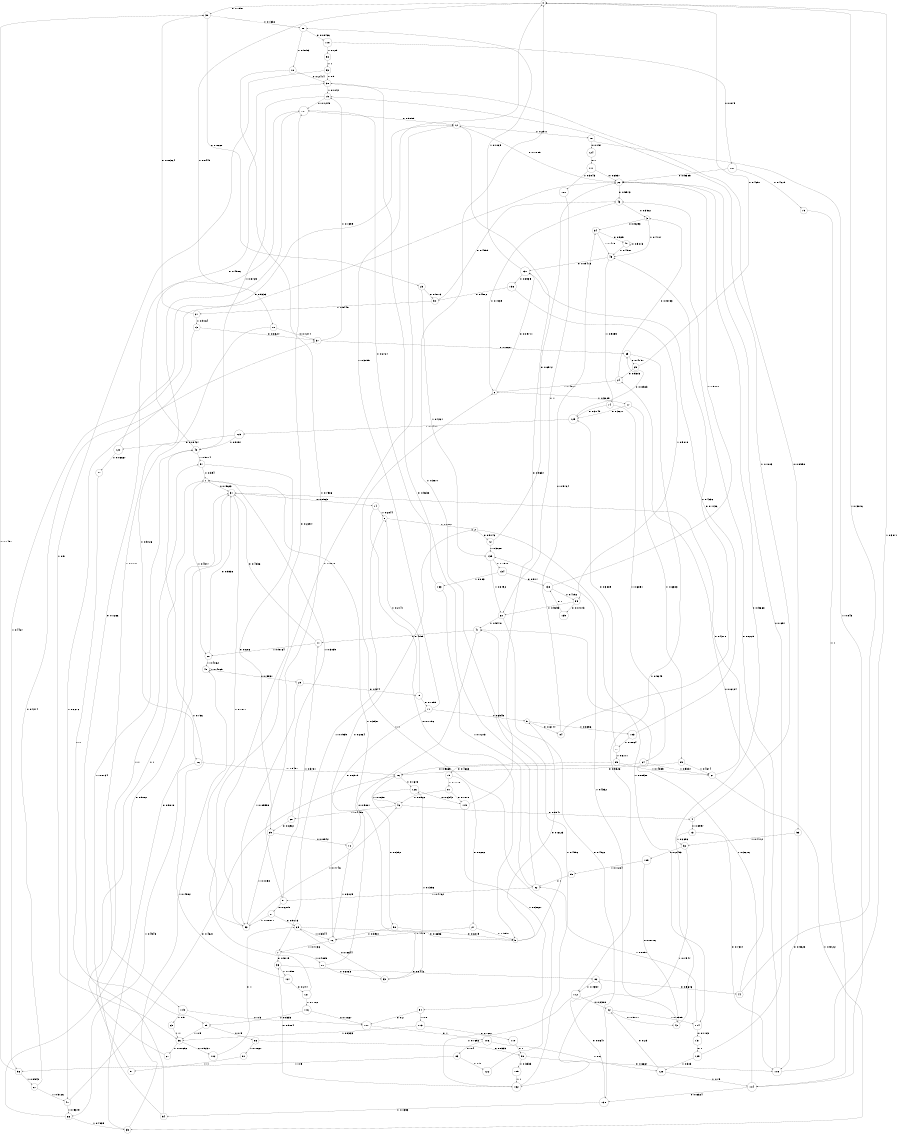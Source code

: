 digraph "ch40concat_phase3_L10" {
size = "6,8.5";
ratio = "fill";
node [shape = circle];
node [fontsize = 24];
edge [fontsize = 24];
0 -> 30 [label = "0: 0.1551   "];
0 -> 10 [label = "1: 0.8449   "];
1 -> 31 [label = "0: 0.5623   "];
1 -> 28 [label = "1: 0.4377   "];
2 -> 72 [label = "0: 0.9146   "];
2 -> 114 [label = "1: 0.08538  "];
3 -> 34 [label = "0: 0.5293   "];
3 -> 45 [label = "1: 0.4707   "];
4 -> 73 [label = "0: 0.8997   "];
4 -> 19 [label = "1: 0.1003   "];
5 -> 84 [label = "0: 0.6144   "];
5 -> 103 [label = "1: 0.3856   "];
6 -> 137 [label = "0: 0.09711  "];
6 -> 17 [label = "1: 0.9029   "];
7 -> 36 [label = "0: 0.5115   "];
7 -> 88 [label = "1: 0.4885   "];
8 -> 2 [label = "0: 0.2061   "];
8 -> 7 [label = "1: 0.7939   "];
9 -> 5 [label = "0: 0.6123   "];
9 -> 0 [label = "1: 0.3877   "];
10 -> 37 [label = "0: 0.4274   "];
10 -> 26 [label = "1: 0.5726   "];
11 -> 31 [label = "0: 0.4836   "];
11 -> 28 [label = "1: 0.5164   "];
12 -> 22 [label = "0: 0.7089   "];
12 -> 78 [label = "1: 0.2911   "];
13 -> 37 [label = "0: 0.3324   "];
13 -> 47 [label = "1: 0.6676   "];
14 -> 9 [label = "0: 0.7156   "];
14 -> 8 [label = "1: 0.2844   "];
15 -> 27 [label = "0: 0.8282   "];
15 -> 81 [label = "1: 0.1718   "];
16 -> 2 [label = "0: 0.2864   "];
16 -> 7 [label = "1: 0.7136   "];
17 -> 125 [label = "0: 0.3617   "];
17 -> 89 [label = "1: 0.6383   "];
18 -> 38 [label = "0: 0.2414   "];
18 -> 91 [label = "1: 0.7586   "];
19 -> 101 [label = "0: 0.1275   "];
19 -> 48 [label = "1: 0.8725   "];
20 -> 118 [label = "0: 0.08466  "];
20 -> 18 [label = "1: 0.9153   "];
21 -> 30 [label = "0: 0.08364  "];
21 -> 13 [label = "1: 0.9164   "];
22 -> 43 [label = "0: 0.5573   "];
22 -> 96 [label = "1: 0.4427   "];
23 -> 50 [label = "0: 0.5773   "];
23 -> 135 [label = "1: 0.4227   "];
24 -> 3 [label = "0: 0.5483   "];
24 -> 6 [label = "1: 0.4517   "];
25 -> 24 [label = "0: 0.5303   "];
25 -> 0 [label = "1: 0.4697   "];
26 -> 76 [label = "0: 0.5457   "];
26 -> 66 [label = "1: 0.4543   "];
27 -> 9 [label = "0: 0.5591   "];
27 -> 16 [label = "1: 0.4409   "];
28 -> 31 [label = "0: 0.5938   "];
28 -> 40 [label = "1: 0.4062   "];
29 -> 75 [label = "0: 0.944    "];
29 -> 53 [label = "1: 0.05598  "];
30 -> 23 [label = "0: 0.8668   "];
30 -> 20 [label = "1: 0.1332   "];
31 -> 14 [label = "0: 0.8923   "];
31 -> 53 [label = "1: 0.1077   "];
32 -> 42 [label = "0: 0.9011   "];
32 -> 114 [label = "1: 0.0989   "];
33 -> 69 [label = "0: 0.8644   "];
33 -> 126 [label = "1: 0.1356   "];
34 -> 49 [label = "0: 0.525    "];
34 -> 45 [label = "1: 0.475    "];
35 -> 31 [label = "0: 0.5018   "];
35 -> 40 [label = "1: 0.4982   "];
36 -> 82 [label = "0: 0.8442   "];
36 -> 127 [label = "1: 0.1558   "];
37 -> 65 [label = "0: 0.8601   "];
37 -> 19 [label = "1: 0.1399   "];
38 -> 55 [label = "0: 0.8958   "];
38 -> 19 [label = "1: 0.1042   "];
39 -> 70 [label = "0: 0.8942   "];
39 -> 53 [label = "1: 0.1058   "];
40 -> 29 [label = "0: 0.5931   "];
40 -> 40 [label = "1: 0.4069   "];
41 -> 33 [label = "0: 0.5801   "];
41 -> 11 [label = "1: 0.4199   "];
42 -> 22 [label = "0: 0.5668   "];
42 -> 135 [label = "1: 0.4332   "];
43 -> 3 [label = "0: 0.5961   "];
43 -> 6 [label = "1: 0.4039   "];
44 -> 24 [label = "0: 0.6124   "];
44 -> 0 [label = "1: 0.3876   "];
45 -> 137 [label = "0: 0.09413  "];
45 -> 74 [label = "1: 0.9059   "];
46 -> 4 [label = "0: 0.5541   "];
46 -> 68 [label = "1: 0.4459   "];
47 -> 76 [label = "0: 0.4621   "];
47 -> 66 [label = "1: 0.5379   "];
48 -> 38 [label = "0: 0.4986   "];
48 -> 57 [label = "1: 0.5014   "];
49 -> 49 [label = "0: 0.5013   "];
49 -> 45 [label = "1: 0.4987   "];
50 -> 43 [label = "0: 0.4555   "];
50 -> 21 [label = "1: 0.5445   "];
51 -> 57 [label = "1: 1        "];
52 -> 109 [label = "0: 0.2453   "];
52 -> 132 [label = "1: 0.7547   "];
53 -> 101 [label = "0: 0.2254   "];
53 -> 46 [label = "1: 0.7746   "];
54 -> 101 [label = "0: 0.1266   "];
54 -> 48 [label = "1: 0.8734   "];
55 -> 108 [label = "0: 0.5828   "];
55 -> 52 [label = "1: 0.4172   "];
56 -> 102 [label = "0: 0.9231   "];
56 -> 67 [label = "1: 0.07692  "];
57 -> 39 [label = "0: 0.606    "];
57 -> 1 [label = "1: 0.394    "];
58 -> 9 [label = "0: 0.6019   "];
58 -> 16 [label = "1: 0.3981   "];
59 -> 86 [label = "0: 0.5      "];
59 -> 56 [label = "1: 0.5      "];
60 -> 130 [label = "0: 0.4522   "];
60 -> 41 [label = "1: 0.5478   "];
61 -> 31 [label = "0: 0.4278   "];
61 -> 35 [label = "1: 0.5722   "];
62 -> 37 [label = "0: 0.4274   "];
62 -> 47 [label = "1: 0.5726   "];
63 -> 56 [label = "1: 1        "];
64 -> 15 [label = "0: 0.4663   "];
64 -> 61 [label = "1: 0.5337   "];
65 -> 25 [label = "0: 0.4751   "];
65 -> 112 [label = "1: 0.5249   "];
66 -> 31 [label = "0: 0.5161   "];
66 -> 35 [label = "1: 0.4839   "];
67 -> 1 [label = "1: 1        "];
68 -> 39 [label = "0: 0.6961   "];
68 -> 1 [label = "1: 0.3039   "];
69 -> 9 [label = "0: 0.6656   "];
69 -> 16 [label = "1: 0.3344   "];
70 -> 71 [label = "0: 0.6975   "];
70 -> 16 [label = "1: 0.3025   "];
71 -> 5 [label = "0: 0.6945   "];
71 -> 0 [label = "1: 0.3055   "];
72 -> 22 [label = "0: 0.6972   "];
72 -> 135 [label = "1: 0.3028   "];
73 -> 108 [label = "0: 0.7304   "];
73 -> 52 [label = "1: 0.2696   "];
74 -> 125 [label = "0: 0.3149   "];
74 -> 64 [label = "1: 0.6851   "];
75 -> 71 [label = "0: 0.7859   "];
75 -> 8 [label = "1: 0.2141   "];
76 -> 58 [label = "0: 0.8352   "];
76 -> 126 [label = "1: 0.1648   "];
77 -> 125 [label = "0: 0.3889   "];
77 -> 85 [label = "1: 0.6111   "];
78 -> 124 [label = "0: 0.157    "];
78 -> 104 [label = "1: 0.843    "];
79 -> 104 [label = "1: 1        "];
80 -> 51 [label = "1: 1        "];
81 -> 119 [label = "0: 0.1078   "];
81 -> 46 [label = "1: 0.8922   "];
82 -> 44 [label = "0: 0.5646   "];
82 -> 112 [label = "1: 0.4354   "];
83 -> 122 [label = "0: 0.5      "];
83 -> 96 [label = "1: 0.5      "];
84 -> 34 [label = "0: 0.5764   "];
84 -> 45 [label = "1: 0.4236   "];
85 -> 76 [label = "0: 0.5665   "];
85 -> 61 [label = "1: 0.4335   "];
86 -> 90 [label = "0: 0.8333   "];
86 -> 80 [label = "1: 0.1667   "];
87 -> 69 [label = "0: 0.9113   "];
87 -> 53 [label = "1: 0.08871  "];
88 -> 33 [label = "0: 0.6063   "];
88 -> 1 [label = "1: 0.3937   "];
89 -> 76 [label = "0: 0.5326   "];
89 -> 61 [label = "1: 0.4674   "];
90 -> 108 [label = "0: 0.6667   "];
90 -> 105 [label = "1: 0.3333   "];
91 -> 87 [label = "0: 0.6219   "];
91 -> 11 [label = "1: 0.3781   "];
92 -> 38 [label = "0: 0.5238   "];
92 -> 91 [label = "1: 0.4762   "];
93 -> 38 [label = "0: 0.5      "];
93 -> 56 [label = "1: 0.5      "];
94 -> 117 [label = "0: 0.2      "];
94 -> 113 [label = "1: 0.8      "];
95 -> 139 [label = "0: 0.07073  "];
95 -> 60 [label = "1: 0.9293   "];
96 -> 30 [label = "0: 0.1457   "];
96 -> 62 [label = "1: 0.8543   "];
97 -> 59 [label = "1: 1        "];
98 -> 93 [label = "1: 1        "];
99 -> 92 [label = "1: 1        "];
100 -> 60 [label = "1: 1        "];
101 -> 12 [label = "0: 0.9899   "];
101 -> 115 [label = "1: 0.0101   "];
102 -> 69 [label = "0: 1        "];
103 -> 137 [label = "0: 0.1136   "];
103 -> 77 [label = "1: 0.8864   "];
104 -> 130 [label = "0: 0.6324   "];
104 -> 41 [label = "1: 0.3676   "];
105 -> 132 [label = "1: 1        "];
106 -> 83 [label = "0: 0.4      "];
106 -> 128 [label = "1: 0.6      "];
107 -> 22 [label = "0: 0.5385   "];
107 -> 79 [label = "1: 0.4615   "];
108 -> 43 [label = "0: 0.6129   "];
108 -> 0 [label = "1: 0.3871   "];
109 -> 42 [label = "0: 0.8776   "];
109 -> 99 [label = "1: 0.1224   "];
110 -> 90 [label = "0: 1        "];
111 -> 22 [label = "0: 0.6957   "];
111 -> 100 [label = "1: 0.3043   "];
112 -> 32 [label = "0: 0.2308   "];
112 -> 132 [label = "1: 0.7692   "];
113 -> 110 [label = "0: 0.1667   "];
113 -> 56 [label = "1: 0.8333   "];
114 -> 131 [label = "0: 0.1103   "];
114 -> 92 [label = "1: 0.8897   "];
115 -> 117 [label = "0: 0.5      "];
115 -> 63 [label = "1: 0.5      "];
116 -> 117 [label = "0: 0.1667   "];
116 -> 59 [label = "1: 0.8333   "];
117 -> 106 [label = "0: 1        "];
118 -> 107 [label = "0: 0.875    "];
118 -> 98 [label = "1: 0.125    "];
119 -> 12 [label = "0: 0.9637   "];
119 -> 94 [label = "1: 0.03627  "];
120 -> 12 [label = "0: 0.9333   "];
120 -> 97 [label = "1: 0.06667  "];
121 -> 12 [label = "0: 0.8818   "];
121 -> 116 [label = "1: 0.1182   "];
122 -> 6 [label = "1: 1        "];
123 -> 120 [label = "0: 0.08427  "];
123 -> 48 [label = "1: 0.9157   "];
124 -> 111 [label = "0: 1        "];
125 -> 65 [label = "0: 0.8523   "];
125 -> 123 [label = "1: 0.1477   "];
126 -> 119 [label = "0: 0.2342   "];
126 -> 46 [label = "1: 0.7658   "];
127 -> 121 [label = "0: 0.244    "];
127 -> 48 [label = "1: 0.756    "];
128 -> 32 [label = "0: 0.25     "];
128 -> 104 [label = "1: 0.75     "];
129 -> 22 [label = "0: 0.697    "];
129 -> 128 [label = "1: 0.303    "];
130 -> 82 [label = "0: 0.8647   "];
130 -> 54 [label = "1: 0.1353   "];
131 -> 129 [label = "0: 1        "];
132 -> 36 [label = "0: 0.5004   "];
132 -> 41 [label = "1: 0.4996   "];
133 -> 101 [label = "0: 0.2727   "];
133 -> 92 [label = "1: 0.7273   "];
134 -> 138 [label = "0: 0.917    "];
134 -> 133 [label = "1: 0.083    "];
135 -> 134 [label = "0: 0.1508   "];
135 -> 60 [label = "1: 0.8492   "];
136 -> 50 [label = "0: 0.4982   "];
136 -> 95 [label = "1: 0.5018   "];
137 -> 136 [label = "0: 0.8935   "];
137 -> 20 [label = "1: 0.1065   "];
138 -> 22 [label = "0: 0.5808   "];
138 -> 95 [label = "1: 0.4192   "];
139 -> 138 [label = "0: 1        "];
}